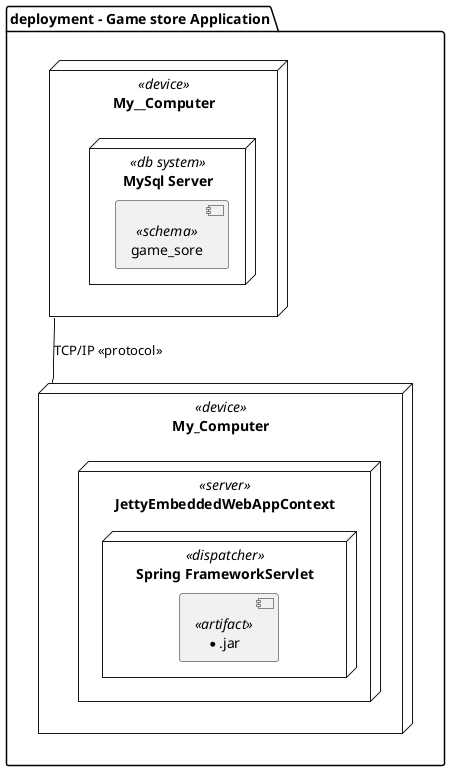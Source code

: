 @startuml

package "deployment - Game store Application" {

node My_Computer <<device>> {
    node "JettyEmbeddedWebAppContext" <<server>> {
        node "Spring FrameworkServlet" <<dispatcher>> {
            [*.jar] <<artifact>>
        }
    }
}

node My__Computer <<device>> {
    node "MySql Server" <<db system>> {
        [game_sore] <<schema>>
    }
}

My__Computer -- My_Computer : TCP/IP <<protocol>>

}

@enduml